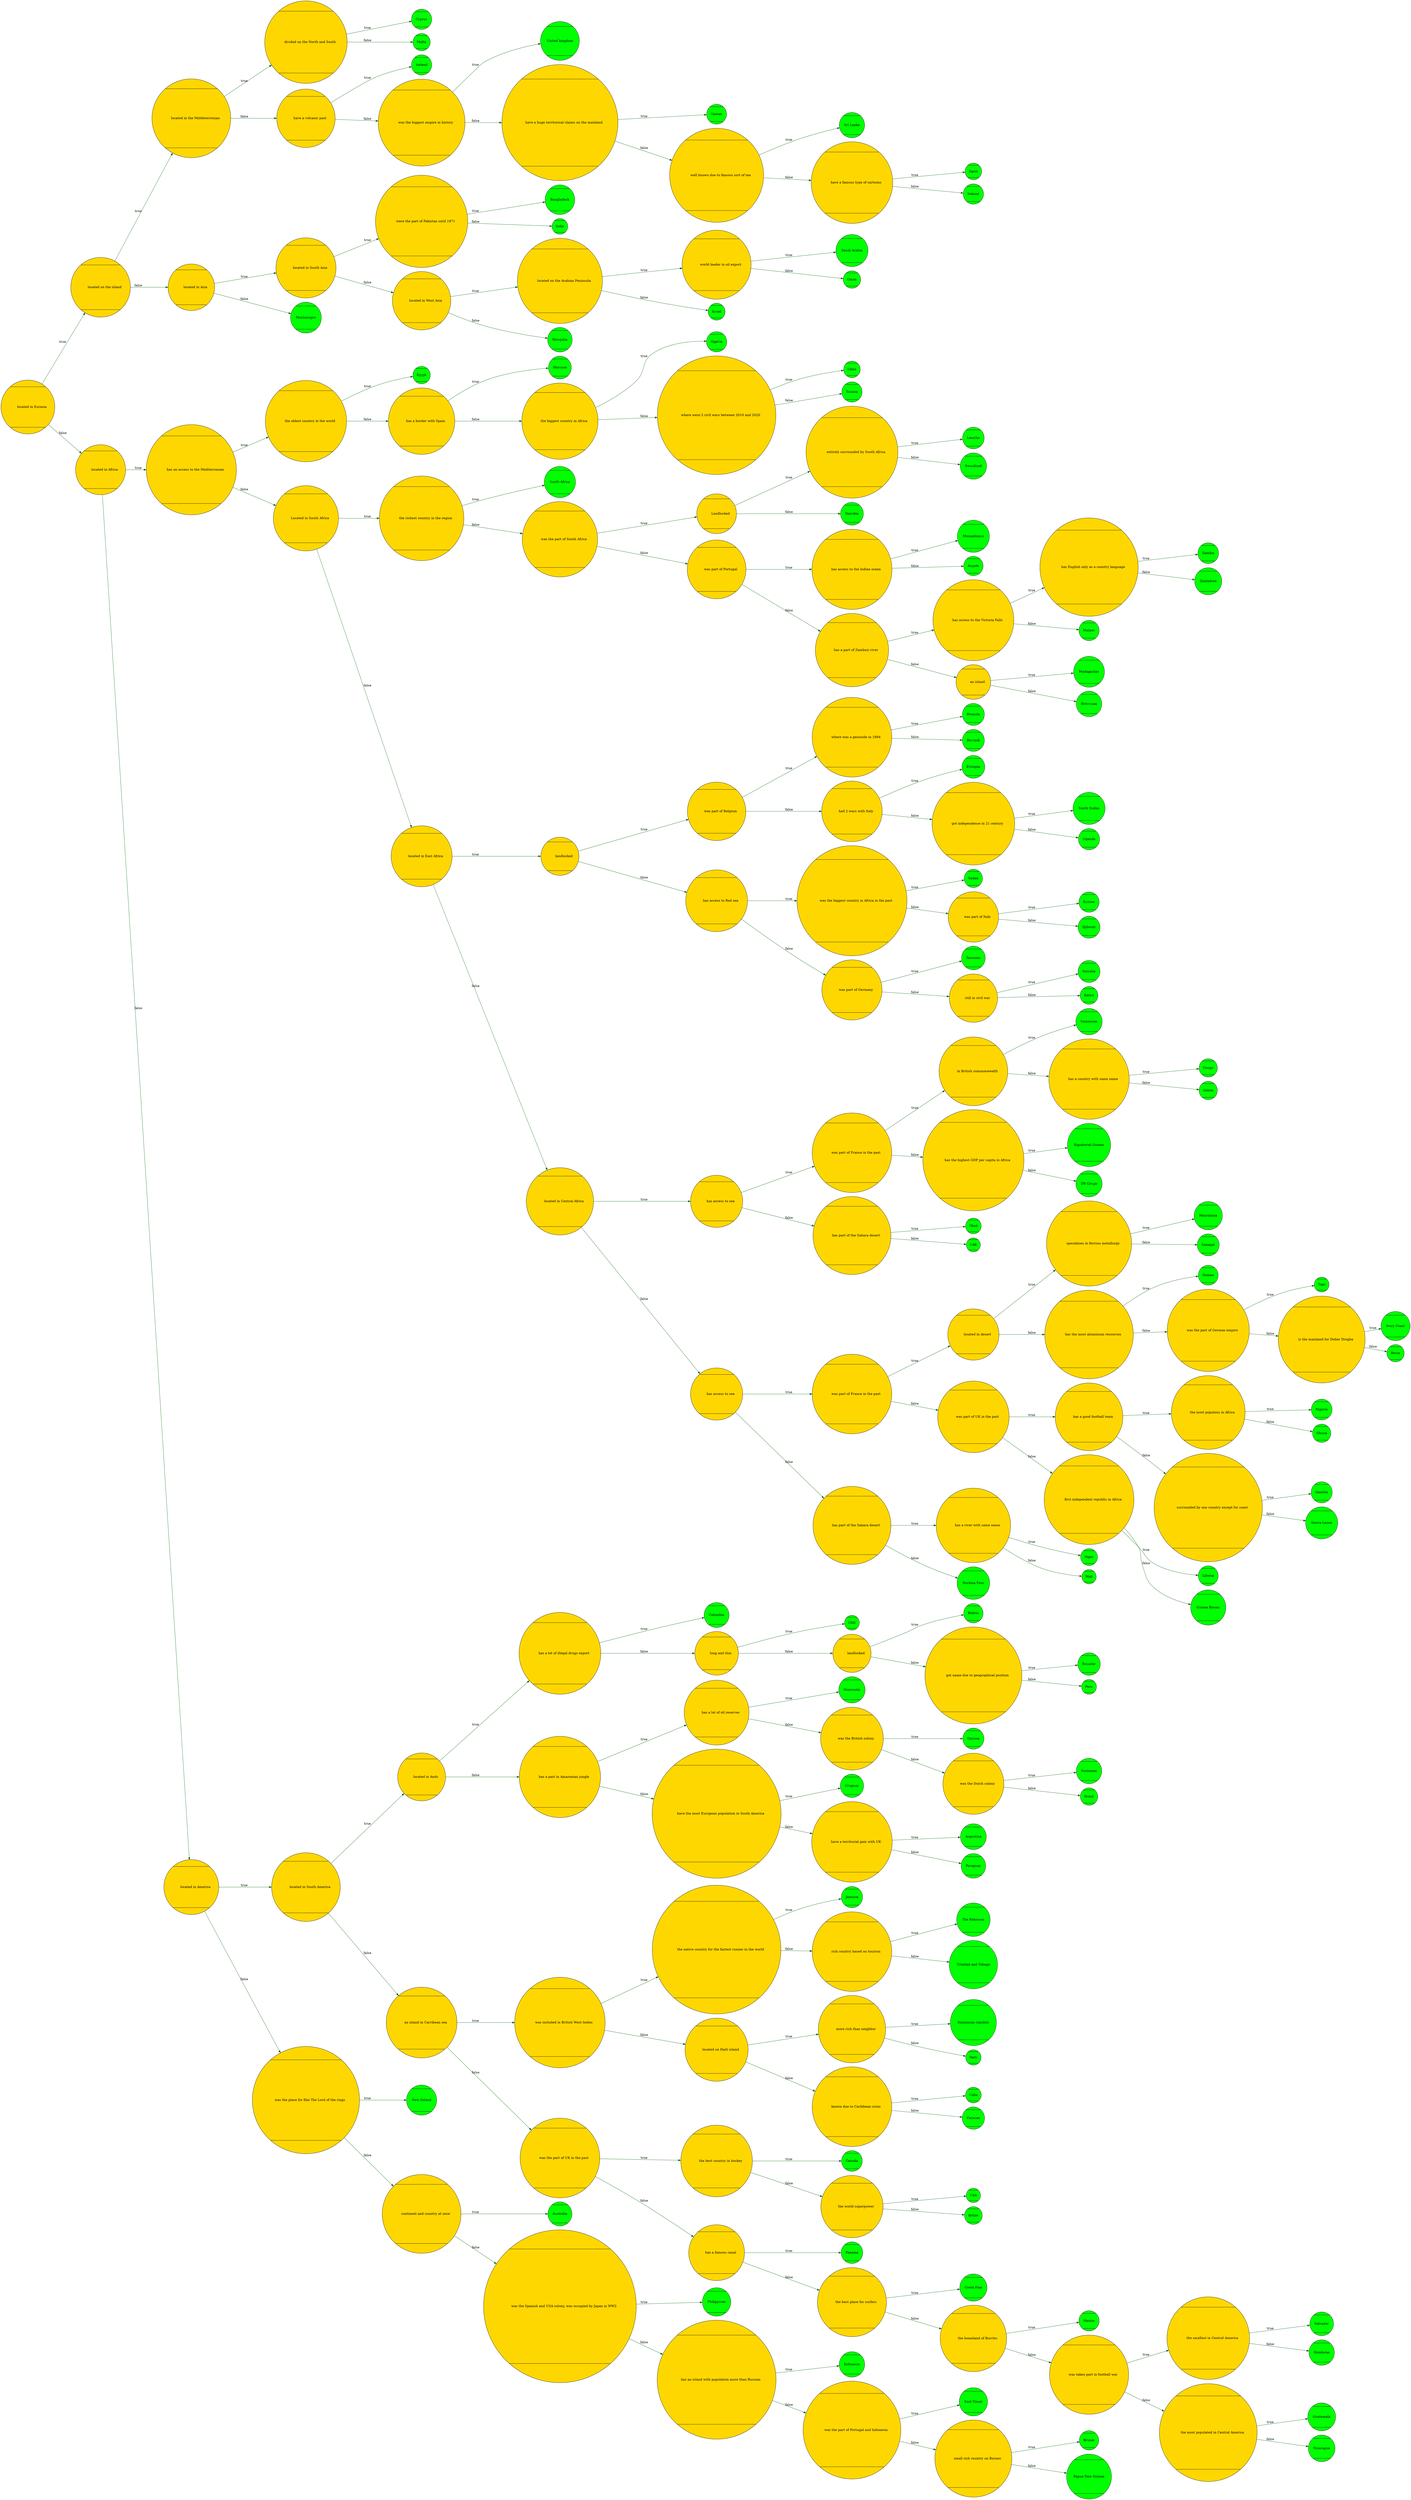 digraph G{
edge [color = "darkgreen"];
rankdir = "LR";
node [shape = Mcircle];
node [color = "#000000", shape = Mcircle];
node0x562afd119400[ style = "filled, rounded", fillcolor = "gold"]node0x562afd119400 [label="	located in Eurasia
"];
node0x562afd11b620[ style = "filled, rounded", fillcolor = "gold"]node0x562afd11b620 [label="	located on the island
"];
node0x562afd11b680[ style = "filled, rounded", fillcolor = "gold"]node0x562afd11b680 [label="	located in the Middeterrenian
"];
node0x562afd11b6e0[ style = "filled, rounded", fillcolor = "gold"]node0x562afd11b6e0 [label="	divided on the North and South
"];
node0x562afd11b740[ style = "filled, rounded", fillcolor = "lime"]node0x562afd11b740 [label="Cyprus
"];
node0x562afd11b7a0[ style = "filled, rounded", fillcolor = "lime"]node0x562afd11b7a0 [label="Malta
"];
node0x562afd11b800[ style = "filled, rounded", fillcolor = "gold"]node0x562afd11b800 [label="	have a volcanic past
"];
node0x562afd11b860[ style = "filled, rounded", fillcolor = "lime"]node0x562afd11b860 [label="Iceland
"];
node0x562afd11b8c0[ style = "filled, rounded", fillcolor = "gold"]node0x562afd11b8c0 [label="	was the biggest empire in history
"];
node0x562afd11b920[ style = "filled, rounded", fillcolor = "lime"]node0x562afd11b920 [label="United kingdom
"];
node0x562afd11b980[ style = "filled, rounded", fillcolor = "gold"]node0x562afd11b980 [label="	have a huge territorical claims on the mainland
"];
node0x562afd11b9e0[ style = "filled, rounded", fillcolor = "lime"]node0x562afd11b9e0 [label="Taiwan
"];
node0x562afd11ba40[ style = "filled, rounded", fillcolor = "gold"]node0x562afd11ba40 [label="	well known due to famous sort of tea
"];
node0x562afd11baa0[ style = "filled, rounded", fillcolor = "lime"]node0x562afd11baa0 [label="Sri Lanka
"];
node0x562afd11bb00[ style = "filled, rounded", fillcolor = "gold"]node0x562afd11bb00 [label="	have a famous type of cartoons
"];
node0x562afd11bb60[ style = "filled, rounded", fillcolor = "lime"]node0x562afd11bb60 [label="Japan
"];
node0x562afd11bbc0[ style = "filled, rounded", fillcolor = "lime"]node0x562afd11bbc0 [label="Ireland
"];
node0x562afd11bc20[ style = "filled, rounded", fillcolor = "gold"]node0x562afd11bc20 [label="	located in Asia
"];
node0x562afd11bc80[ style = "filled, rounded", fillcolor = "gold"]node0x562afd11bc80 [label="	located in South Asia
"];
node0x562afd11bce0[ style = "filled, rounded", fillcolor = "gold"]node0x562afd11bce0 [label="	were the part of Pakistan until 1971
"];
node0x562afd11bd40[ style = "filled, rounded", fillcolor = "lime"]node0x562afd11bd40 [label="Bangladesh
"];
node0x562afd11bda0[ style = "filled, rounded", fillcolor = "lime"]node0x562afd11bda0 [label="India
"];
node0x562afd11be00[ style = "filled, rounded", fillcolor = "gold"]node0x562afd11be00 [label="	located in West Asia
"];
node0x562afd11be60[ style = "filled, rounded", fillcolor = "gold"]node0x562afd11be60 [label="	located on the Arabian Peninsula
"];
node0x562afd11bec0[ style = "filled, rounded", fillcolor = "gold"]node0x562afd11bec0 [label="	world leader in oil export
"];
node0x562afd11bf20[ style = "filled, rounded", fillcolor = "lime"]node0x562afd11bf20 [label="Saudi Arabia
"];
node0x562afd11bf80[ style = "filled, rounded", fillcolor = "lime"]node0x562afd11bf80 [label="Oman
"];
node0x562afd11bfe0[ style = "filled, rounded", fillcolor = "lime"]node0x562afd11bfe0 [label="Israel
"];
node0x562afd11c040[ style = "filled, rounded", fillcolor = "lime"]node0x562afd11c040 [label="Mongolia
"];
node0x562afd11c0a0[ style = "filled, rounded", fillcolor = "lime"]node0x562afd11c0a0 [label="Montenegro
"];
node0x562afd11c100[ style = "filled, rounded", fillcolor = "gold"]node0x562afd11c100 [label="	located in Africa
"];
node0x562afd11c160[ style = "filled, rounded", fillcolor = "gold"]node0x562afd11c160 [label="	has an access to the Mediterranian
"];
node0x562afd11c1c0[ style = "filled, rounded", fillcolor = "gold"]node0x562afd11c1c0 [label="	the oldest country in the world
"];
node0x562afd11c220[ style = "filled, rounded", fillcolor = "lime"]node0x562afd11c220 [label="Egypt
"];
node0x562afd11c280[ style = "filled, rounded", fillcolor = "gold"]node0x562afd11c280 [label="	has a border with Spain
"];
node0x562afd11c2e0[ style = "filled, rounded", fillcolor = "lime"]node0x562afd11c2e0 [label="Morocco
"];
node0x562afd11c340[ style = "filled, rounded", fillcolor = "gold"]node0x562afd11c340 [label="	the biggest country in Africa
"];
node0x562afd11c3a0[ style = "filled, rounded", fillcolor = "lime"]node0x562afd11c3a0 [label="Algeria
"];
node0x562afd11c400[ style = "filled, rounded", fillcolor = "gold"]node0x562afd11c400 [label="	where were 2 civil wars between 2010 and 2020
"];
node0x562afd11c460[ style = "filled, rounded", fillcolor = "lime"]node0x562afd11c460 [label="Libya
"];
node0x562afd11c4c0[ style = "filled, rounded", fillcolor = "lime"]node0x562afd11c4c0 [label="Tunisia
"];
node0x562afd11c520[ style = "filled, rounded", fillcolor = "gold"]node0x562afd11c520 [label="	Located in South Africa
"];
node0x562afd11c580[ style = "filled, rounded", fillcolor = "gold"]node0x562afd11c580 [label="	the richest country in the region
"];
node0x562afd11c5e0[ style = "filled, rounded", fillcolor = "lime"]node0x562afd11c5e0 [label="South Africa
"];
node0x562afd11c640[ style = "filled, rounded", fillcolor = "gold"]node0x562afd11c640 [label="	was the part of South Africa
"];
node0x562afd11c6a0[ style = "filled, rounded", fillcolor = "gold"]node0x562afd11c6a0 [label="	Landlocked
"];
node0x562afd11c700[ style = "filled, rounded", fillcolor = "gold"]node0x562afd11c700 [label="	entirely surrounded by South Africa
"];
node0x562afd11c760[ style = "filled, rounded", fillcolor = "lime"]node0x562afd11c760 [label="Lesotho
"];
node0x562afd11c7c0[ style = "filled, rounded", fillcolor = "lime"]node0x562afd11c7c0 [label="Swaziland
"];
node0x562afd11c820[ style = "filled, rounded", fillcolor = "lime"]node0x562afd11c820 [label="Namibia
"];
node0x562afd11c880[ style = "filled, rounded", fillcolor = "gold"]node0x562afd11c880 [label="	was part of Portugal
"];
node0x562afd11c8e0[ style = "filled, rounded", fillcolor = "gold"]node0x562afd11c8e0 [label="	has access to the Indian ocean
"];
node0x562afd11c940[ style = "filled, rounded", fillcolor = "lime"]node0x562afd11c940 [label="Mozambique
"];
node0x562afd11c9a0[ style = "filled, rounded", fillcolor = "lime"]node0x562afd11c9a0 [label="Angola
"];
node0x562afd11ca00[ style = "filled, rounded", fillcolor = "gold"]node0x562afd11ca00 [label="	has a part of Zambezi river
"];
node0x562afd11ca60[ style = "filled, rounded", fillcolor = "gold"]node0x562afd11ca60 [label="	has access to the Victoria Falls
"];
node0x562afd11cac0[ style = "filled, rounded", fillcolor = "gold"]node0x562afd11cac0 [label="	has English only as a country language
"];
node0x562afd11cb20[ style = "filled, rounded", fillcolor = "lime"]node0x562afd11cb20 [label="Zambia
"];
node0x562afd11cb80[ style = "filled, rounded", fillcolor = "lime"]node0x562afd11cb80 [label="Zimbabwe
"];
node0x562afd11cbe0[ style = "filled, rounded", fillcolor = "lime"]node0x562afd11cbe0 [label="Malawi
"];
node0x562afd11cc40[ style = "filled, rounded", fillcolor = "gold"]node0x562afd11cc40 [label="	an island
"];
node0x562afd11cca0[ style = "filled, rounded", fillcolor = "lime"]node0x562afd11cca0 [label="Madagaskar
"];
node0x562afd11cd00[ style = "filled, rounded", fillcolor = "lime"]node0x562afd11cd00 [label="Botswana
"];
node0x562afd11cd60[ style = "filled, rounded", fillcolor = "gold"]node0x562afd11cd60 [label="	located in East Africa
"];
node0x562afd11cdc0[ style = "filled, rounded", fillcolor = "gold"]node0x562afd11cdc0 [label="	landlocked
"];
node0x562afd11ce20[ style = "filled, rounded", fillcolor = "gold"]node0x562afd11ce20 [label="	was part of Belgium
"];
node0x562afd11ce80[ style = "filled, rounded", fillcolor = "gold"]node0x562afd11ce80 [label="	where was a genocide in 1994
"];
node0x562afd11cee0[ style = "filled, rounded", fillcolor = "lime"]node0x562afd11cee0 [label="Rwanda
"];
node0x562afd11cf40[ style = "filled, rounded", fillcolor = "lime"]node0x562afd11cf40 [label="Burundi
"];
node0x562afd11cfa0[ style = "filled, rounded", fillcolor = "gold"]node0x562afd11cfa0 [label="	had 2 wars with Italy
"];
node0x562afd11d000[ style = "filled, rounded", fillcolor = "lime"]node0x562afd11d000 [label="Ethiopia
"];
node0x562afd11d060[ style = "filled, rounded", fillcolor = "gold"]node0x562afd11d060 [label="	got independence in 21 century
"];
node0x562afd11d0c0[ style = "filled, rounded", fillcolor = "lime"]node0x562afd11d0c0 [label="South Sudan
"];
node0x562afd11d120[ style = "filled, rounded", fillcolor = "lime"]node0x562afd11d120 [label="Uganda
"];
node0x562afd11d180[ style = "filled, rounded", fillcolor = "gold"]node0x562afd11d180 [label="	has access to Red sea
"];
node0x562afd11d1e0[ style = "filled, rounded", fillcolor = "gold"]node0x562afd11d1e0 [label="	was the biggest country in Africa in the past
"];
node0x562afd11d240[ style = "filled, rounded", fillcolor = "lime"]node0x562afd11d240 [label="Sudan
"];
node0x562afd11d2a0[ style = "filled, rounded", fillcolor = "gold"]node0x562afd11d2a0 [label="	was part of Italy
"];
node0x562afd11d300[ style = "filled, rounded", fillcolor = "lime"]node0x562afd11d300 [label="Eritrea
"];
node0x562afd11d360[ style = "filled, rounded", fillcolor = "lime"]node0x562afd11d360 [label="Djibouti
"];
node0x562afd11d3c0[ style = "filled, rounded", fillcolor = "gold"]node0x562afd11d3c0 [label="	was part of Germany
"];
node0x562afd11d420[ style = "filled, rounded", fillcolor = "lime"]node0x562afd11d420 [label="Tanzania
"];
node0x562afd11d480[ style = "filled, rounded", fillcolor = "gold"]node0x562afd11d480 [label="	still in civil war
"];
node0x562afd11d4e0[ style = "filled, rounded", fillcolor = "lime"]node0x562afd11d4e0 [label="Somalia
"];
node0x562afd11d540[ style = "filled, rounded", fillcolor = "lime"]node0x562afd11d540 [label="Kenya
"];
node0x562afd11d5a0[ style = "filled, rounded", fillcolor = "gold"]node0x562afd11d5a0 [label="	located in Central Africa
"];
node0x562afd11d600[ style = "filled, rounded", fillcolor = "gold"]node0x562afd11d600 [label="	has access to sea
"];
node0x562afd11d660[ style = "filled, rounded", fillcolor = "gold"]node0x562afd11d660 [label="	was part of France in the past
"];
node0x562afd11d6c0[ style = "filled, rounded", fillcolor = "gold"]node0x562afd11d6c0 [label="	in British commonwealth
"];
node0x562afd11d720[ style = "filled, rounded", fillcolor = "lime"]node0x562afd11d720 [label="Cameroon
"];
node0x562afd11d780[ style = "filled, rounded", fillcolor = "gold"]node0x562afd11d780 [label="	has a country with same name
"];
node0x562afd11d7e0[ style = "filled, rounded", fillcolor = "lime"]node0x562afd11d7e0 [label="Congo
"];
node0x562afd11d840[ style = "filled, rounded", fillcolor = "lime"]node0x562afd11d840 [label="Gabon
"];
node0x562afd11d8a0[ style = "filled, rounded", fillcolor = "gold"]node0x562afd11d8a0 [label="	has the highest GDP per capita in Africa
"];
node0x562afd11d900[ style = "filled, rounded", fillcolor = "lime"]node0x562afd11d900 [label="Equatorial Guinea
"];
node0x562afd11d960[ style = "filled, rounded", fillcolor = "lime"]node0x562afd11d960 [label="DR Congo
"];
node0x562afd11d9c0[ style = "filled, rounded", fillcolor = "gold"]node0x562afd11d9c0 [label="	has part of the Sahara desert
"];
node0x562afd11da20[ style = "filled, rounded", fillcolor = "lime"]node0x562afd11da20 [label="Chad
"];
node0x562afd11da80[ style = "filled, rounded", fillcolor = "lime"]node0x562afd11da80 [label="CAR
"];
node0x562afd11dae0[ style = "filled, rounded", fillcolor = "gold"]node0x562afd11dae0 [label="	has access to sea
"];
node0x562afd11db40[ style = "filled, rounded", fillcolor = "gold"]node0x562afd11db40 [label="	was part of France in the past
"];
node0x562afd11dba0[ style = "filled, rounded", fillcolor = "gold"]node0x562afd11dba0 [label="	located in desert
"];
node0x562afd11dc00[ style = "filled, rounded", fillcolor = "gold"]node0x562afd11dc00 [label="	specializes in ferrous metallurgy
"];
node0x562afd11dc60[ style = "filled, rounded", fillcolor = "lime"]node0x562afd11dc60 [label="Mauritania
"];
node0x562afd11dcc0[ style = "filled, rounded", fillcolor = "lime"]node0x562afd11dcc0 [label="Senegal
"];
node0x562afd11dd20[ style = "filled, rounded", fillcolor = "gold"]node0x562afd11dd20 [label="	has the most aluminium resources
"];
node0x562afd11dd80[ style = "filled, rounded", fillcolor = "lime"]node0x562afd11dd80 [label="Guinea
"];
node0x562afd11dde0[ style = "filled, rounded", fillcolor = "gold"]node0x562afd11dde0 [label="	was the part of German empire
"];
node0x562afd11de40[ style = "filled, rounded", fillcolor = "lime"]node0x562afd11de40 [label="Togo
"];
node0x562afd11dea0[ style = "filled, rounded", fillcolor = "gold"]node0x562afd11dea0 [label="	is the mainland for Didier Drogba
"];
node0x562afd11df00[ style = "filled, rounded", fillcolor = "lime"]node0x562afd11df00 [label="Ivory Coast
"];
node0x562afd11df60[ style = "filled, rounded", fillcolor = "lime"]node0x562afd11df60 [label="Benin
"];
node0x562afd11dfc0[ style = "filled, rounded", fillcolor = "gold"]node0x562afd11dfc0 [label="	was part of UK in the past
"];
node0x562afd11e020[ style = "filled, rounded", fillcolor = "gold"]node0x562afd11e020 [label="	has a good football team
"];
node0x562afd11e080[ style = "filled, rounded", fillcolor = "gold"]node0x562afd11e080 [label="	the most populous in Africa
"];
node0x562afd11e0e0[ style = "filled, rounded", fillcolor = "lime"]node0x562afd11e0e0 [label="Nigeria
"];
node0x562afd11e140[ style = "filled, rounded", fillcolor = "lime"]node0x562afd11e140 [label="Ghana
"];
node0x562afd11e1a0[ style = "filled, rounded", fillcolor = "gold"]node0x562afd11e1a0 [label="	surrounded by one country except for coast
"];
node0x562afd11e200[ style = "filled, rounded", fillcolor = "lime"]node0x562afd11e200 [label="Gambia
"];
node0x562afd11e260[ style = "filled, rounded", fillcolor = "lime"]node0x562afd11e260 [label="Sierra Leone
"];
node0x562afd11e2c0[ style = "filled, rounded", fillcolor = "gold"]node0x562afd11e2c0 [label="	first independent republic in Africa
"];
node0x562afd11e320[ style = "filled, rounded", fillcolor = "lime"]node0x562afd11e320 [label="Liberia
"];
node0x562afd11e380[ style = "filled, rounded", fillcolor = "lime"]node0x562afd11e380 [label="Guinea Bissau
"];
node0x562afd11e3e0[ style = "filled, rounded", fillcolor = "gold"]node0x562afd11e3e0 [label="	has part of the Sahara desert
"];
node0x562afd11e440[ style = "filled, rounded", fillcolor = "gold"]node0x562afd11e440 [label="	has a river with same name
"];
node0x562afd11e4a0[ style = "filled, rounded", fillcolor = "lime"]node0x562afd11e4a0 [label="Niger
"];
node0x562afd11e500[ style = "filled, rounded", fillcolor = "lime"]node0x562afd11e500 [label="Mali
"];
node0x562afd11e560[ style = "filled, rounded", fillcolor = "lime"]node0x562afd11e560 [label="Burkina Faso
"];
node0x562afd11e5c0[ style = "filled, rounded", fillcolor = "gold"]node0x562afd11e5c0 [label="	located in America
"];
node0x562afd11e620[ style = "filled, rounded", fillcolor = "gold"]node0x562afd11e620 [label="	located in South America
"];
node0x562afd11e680[ style = "filled, rounded", fillcolor = "gold"]node0x562afd11e680 [label="	located in Ands
"];
node0x562afd11e6e0[ style = "filled, rounded", fillcolor = "gold"]node0x562afd11e6e0 [label="	has a lot of illegal drugs export
"];
node0x562afd11e740[ style = "filled, rounded", fillcolor = "lime"]node0x562afd11e740 [label="Columbia
"];
node0x562afd11e7a0[ style = "filled, rounded", fillcolor = "gold"]node0x562afd11e7a0 [label="	long and thin
"];
node0x562afd11e800[ style = "filled, rounded", fillcolor = "lime"]node0x562afd11e800 [label="Chili
"];
node0x562afd11e860[ style = "filled, rounded", fillcolor = "gold"]node0x562afd11e860 [label="	landlocked
"];
node0x562afd11e8c0[ style = "filled, rounded", fillcolor = "lime"]node0x562afd11e8c0 [label="Bolivia
"];
node0x562afd11e920[ style = "filled, rounded", fillcolor = "gold"]node0x562afd11e920 [label="	got name due to geographical position
"];
node0x562afd11e980[ style = "filled, rounded", fillcolor = "lime"]node0x562afd11e980 [label="Ecuador
"];
node0x562afd11e9e0[ style = "filled, rounded", fillcolor = "lime"]node0x562afd11e9e0 [label="Peru
"];
node0x562afd11ea40[ style = "filled, rounded", fillcolor = "gold"]node0x562afd11ea40 [label="	has a part in Amazonian jungle
"];
node0x562afd11eaa0[ style = "filled, rounded", fillcolor = "gold"]node0x562afd11eaa0 [label="	has a lot of oil reserves
"];
node0x562afd11eb00[ style = "filled, rounded", fillcolor = "lime"]node0x562afd11eb00 [label="Venezuela
"];
node0x562afd11eb60[ style = "filled, rounded", fillcolor = "gold"]node0x562afd11eb60 [label="	was the British colony
"];
node0x562afd11ebc0[ style = "filled, rounded", fillcolor = "lime"]node0x562afd11ebc0 [label="Guyana
"];
node0x562afd11ec20[ style = "filled, rounded", fillcolor = "gold"]node0x562afd11ec20 [label="	was the Dutch colony
"];
node0x562afd11ec80[ style = "filled, rounded", fillcolor = "lime"]node0x562afd11ec80 [label="Suriname
"];
node0x562afd11ece0[ style = "filled, rounded", fillcolor = "lime"]node0x562afd11ece0 [label="Brazil
"];
node0x562afd11ed40[ style = "filled, rounded", fillcolor = "gold"]node0x562afd11ed40 [label="	have the most European population in South America
"];
node0x562afd11eda0[ style = "filled, rounded", fillcolor = "lime"]node0x562afd11eda0 [label="Uruguay
"];
node0x562afd11ee00[ style = "filled, rounded", fillcolor = "gold"]node0x562afd11ee00 [label="	have a territorial gain with UK
"];
node0x562afd11ee60[ style = "filled, rounded", fillcolor = "lime"]node0x562afd11ee60 [label="Argentina
"];
node0x562afd11eec0[ style = "filled, rounded", fillcolor = "lime"]node0x562afd11eec0 [label="Paraguay
"];
node0x562afd11ef20[ style = "filled, rounded", fillcolor = "gold"]node0x562afd11ef20 [label="	an island in Carribean sea
"];
node0x562afd11ef80[ style = "filled, rounded", fillcolor = "gold"]node0x562afd11ef80 [label="	was included in British West Indies
"];
node0x562afd11efe0[ style = "filled, rounded", fillcolor = "gold"]node0x562afd11efe0 [label="	the native country for the fastest runner in the world
"];
node0x562afd11f040[ style = "filled, rounded", fillcolor = "lime"]node0x562afd11f040 [label="Jamaica
"];
node0x562afd11f0a0[ style = "filled, rounded", fillcolor = "gold"]node0x562afd11f0a0 [label="	rich country based on tourism
"];
node0x562afd11f100[ style = "filled, rounded", fillcolor = "lime"]node0x562afd11f100 [label="The Bahamas
"];
node0x562afd11f160[ style = "filled, rounded", fillcolor = "lime"]node0x562afd11f160 [label="Trinidad and Tobago
"];
node0x562afd11f1c0[ style = "filled, rounded", fillcolor = "gold"]node0x562afd11f1c0 [label="	located on Haiti island
"];
node0x562afd11f220[ style = "filled, rounded", fillcolor = "gold"]node0x562afd11f220 [label="	more rich than neighbor
"];
node0x562afd11f280[ style = "filled, rounded", fillcolor = "lime"]node0x562afd11f280 [label="Dominican republic
"];
node0x562afd11f2e0[ style = "filled, rounded", fillcolor = "lime"]node0x562afd11f2e0 [label="Haiti
"];
node0x562afd11f340[ style = "filled, rounded", fillcolor = "gold"]node0x562afd11f340 [label="	known due to Caribbean crisis
"];
node0x562afd11f3a0[ style = "filled, rounded", fillcolor = "lime"]node0x562afd11f3a0 [label="Cuba
"];
node0x562afd11f400[ style = "filled, rounded", fillcolor = "lime"]node0x562afd11f400 [label="Curacao
"];
node0x562afd11f460[ style = "filled, rounded", fillcolor = "gold"]node0x562afd11f460 [label="	was the part of UK in the past
"];
node0x562afd11f4c0[ style = "filled, rounded", fillcolor = "gold"]node0x562afd11f4c0 [label="	the best country in hockey
"];
node0x562afd11f520[ style = "filled, rounded", fillcolor = "lime"]node0x562afd11f520 [label="Canada
"];
node0x562afd11f580[ style = "filled, rounded", fillcolor = "gold"]node0x562afd11f580 [label="	the world superpower
"];
node0x562afd11f5e0[ style = "filled, rounded", fillcolor = "lime"]node0x562afd11f5e0 [label="USA
"];
node0x562afd11f640[ style = "filled, rounded", fillcolor = "lime"]node0x562afd11f640 [label="Belize
"];
node0x562afd11f6a0[ style = "filled, rounded", fillcolor = "gold"]node0x562afd11f6a0 [label="	has a famous canal
"];
node0x562afd11f700[ style = "filled, rounded", fillcolor = "lime"]node0x562afd11f700 [label="Panama
"];
node0x562afd11f760[ style = "filled, rounded", fillcolor = "gold"]node0x562afd11f760 [label="	the best place for surfers
"];
node0x562afd11f7c0[ style = "filled, rounded", fillcolor = "lime"]node0x562afd11f7c0 [label="Costa Rica
"];
node0x562afd11f820[ style = "filled, rounded", fillcolor = "gold"]node0x562afd11f820 [label="	the homeland of Burrito
"];
node0x562afd11f880[ style = "filled, rounded", fillcolor = "lime"]node0x562afd11f880 [label="Mexico
"];
node0x562afd11f8e0[ style = "filled, rounded", fillcolor = "gold"]node0x562afd11f8e0 [label="	was taken part in football war
"];
node0x562afd11f940[ style = "filled, rounded", fillcolor = "gold"]node0x562afd11f940 [label="	the smallest in Central America
"];
node0x562afd11f9a0[ style = "filled, rounded", fillcolor = "lime"]node0x562afd11f9a0 [label="Salvador
"];
node0x562afd11fa00[ style = "filled, rounded", fillcolor = "lime"]node0x562afd11fa00 [label="Honduras
"];
node0x562afd11fa60[ style = "filled, rounded", fillcolor = "gold"]node0x562afd11fa60 [label="	the most populated in Central America
"];
node0x562afd11fac0[ style = "filled, rounded", fillcolor = "lime"]node0x562afd11fac0 [label="Guatemala
"];
node0x562afd11fb20[ style = "filled, rounded", fillcolor = "lime"]node0x562afd11fb20 [label="Nicaragua
"];
node0x562afd11fb80[ style = "filled, rounded", fillcolor = "gold"]node0x562afd11fb80 [label="	was the place for film The Lord of the rings
"];
node0x562afd11fbe0[ style = "filled, rounded", fillcolor = "lime"]node0x562afd11fbe0 [label="New Zeland
"];
node0x562afd11fc40[ style = "filled, rounded", fillcolor = "gold"]node0x562afd11fc40 [label="	continent and country at once
"];
node0x562afd11fca0[ style = "filled, rounded", fillcolor = "lime"]node0x562afd11fca0 [label="Australia
"];
node0x562afd11fd00[ style = "filled, rounded", fillcolor = "gold"]node0x562afd11fd00 [label="	was the Spanish and USA colony, was occupied by Japan in WW2
"];
node0x562afd11fd60[ style = "filled, rounded", fillcolor = "lime"]node0x562afd11fd60 [label="Philippines
"];
node0x562afd11fdc0[ style = "filled, rounded", fillcolor = "gold"]node0x562afd11fdc0 [label="	has an island with population more than Russian
"];
node0x562afd11fe20[ style = "filled, rounded", fillcolor = "lime"]node0x562afd11fe20 [label="Indonesia
"];
node0x562afd11fe80[ style = "filled, rounded", fillcolor = "gold"]node0x562afd11fe80 [label="	was the part of Portugal and Indonesia
"];
node0x562afd11fee0[ style = "filled, rounded", fillcolor = "lime"]node0x562afd11fee0 [label="East Timor
"];
node0x562afd11ff40[ style = "filled, rounded", fillcolor = "gold"]node0x562afd11ff40 [label="	small rich country on Borneo
"];
node0x562afd11ffa0[ style = "filled, rounded", fillcolor = "lime"]node0x562afd11ffa0 [label="Brunei
"];
node0x562afd120000[ style = "filled, rounded", fillcolor = "lime"]node0x562afd120000 [label="Papua New Guinea
"];
node0x562afd119400 -> node0x562afd11c100 [label="false"];
node0x562afd11c100 -> node0x562afd11e5c0 [label="false"];
node0x562afd11e5c0 -> node0x562afd11fb80 [label="false"];
node0x562afd11fb80 -> node0x562afd11fc40 [label="false"];
node0x562afd11fc40 -> node0x562afd11fd00 [label="false"];
node0x562afd11fd00 -> node0x562afd11fdc0 [label="false"];
node0x562afd11fdc0 -> node0x562afd11fe80 [label="false"];
node0x562afd11fe80 -> node0x562afd11ff40 [label="false"];
node0x562afd11ff40 -> node0x562afd120000 [label="false"];
node0x562afd11ff40 -> node0x562afd11ffa0 [label="true"];
node0x562afd11fe80 -> node0x562afd11fee0 [label="true"];
node0x562afd11fdc0 -> node0x562afd11fe20 [label="true"];
node0x562afd11fd00 -> node0x562afd11fd60 [label="true"];
node0x562afd11fc40 -> node0x562afd11fca0 [label="true"];
node0x562afd11fb80 -> node0x562afd11fbe0 [label="true"];
node0x562afd11e5c0 -> node0x562afd11e620 [label="true"];
node0x562afd11e620 -> node0x562afd11ef20 [label="false"];
node0x562afd11ef20 -> node0x562afd11f460 [label="false"];
node0x562afd11f460 -> node0x562afd11f6a0 [label="false"];
node0x562afd11f6a0 -> node0x562afd11f760 [label="false"];
node0x562afd11f760 -> node0x562afd11f820 [label="false"];
node0x562afd11f820 -> node0x562afd11f8e0 [label="false"];
node0x562afd11f8e0 -> node0x562afd11fa60 [label="false"];
node0x562afd11fa60 -> node0x562afd11fb20 [label="false"];
node0x562afd11fa60 -> node0x562afd11fac0 [label="true"];
node0x562afd11f8e0 -> node0x562afd11f940 [label="true"];
node0x562afd11f940 -> node0x562afd11fa00 [label="false"];
node0x562afd11f940 -> node0x562afd11f9a0 [label="true"];
node0x562afd11f820 -> node0x562afd11f880 [label="true"];
node0x562afd11f760 -> node0x562afd11f7c0 [label="true"];
node0x562afd11f6a0 -> node0x562afd11f700 [label="true"];
node0x562afd11f460 -> node0x562afd11f4c0 [label="true"];
node0x562afd11f4c0 -> node0x562afd11f580 [label="false"];
node0x562afd11f580 -> node0x562afd11f640 [label="false"];
node0x562afd11f580 -> node0x562afd11f5e0 [label="true"];
node0x562afd11f4c0 -> node0x562afd11f520 [label="true"];
node0x562afd11ef20 -> node0x562afd11ef80 [label="true"];
node0x562afd11ef80 -> node0x562afd11f1c0 [label="false"];
node0x562afd11f1c0 -> node0x562afd11f340 [label="false"];
node0x562afd11f340 -> node0x562afd11f400 [label="false"];
node0x562afd11f340 -> node0x562afd11f3a0 [label="true"];
node0x562afd11f1c0 -> node0x562afd11f220 [label="true"];
node0x562afd11f220 -> node0x562afd11f2e0 [label="false"];
node0x562afd11f220 -> node0x562afd11f280 [label="true"];
node0x562afd11ef80 -> node0x562afd11efe0 [label="true"];
node0x562afd11efe0 -> node0x562afd11f0a0 [label="false"];
node0x562afd11f0a0 -> node0x562afd11f160 [label="false"];
node0x562afd11f0a0 -> node0x562afd11f100 [label="true"];
node0x562afd11efe0 -> node0x562afd11f040 [label="true"];
node0x562afd11e620 -> node0x562afd11e680 [label="true"];
node0x562afd11e680 -> node0x562afd11ea40 [label="false"];
node0x562afd11ea40 -> node0x562afd11ed40 [label="false"];
node0x562afd11ed40 -> node0x562afd11ee00 [label="false"];
node0x562afd11ee00 -> node0x562afd11eec0 [label="false"];
node0x562afd11ee00 -> node0x562afd11ee60 [label="true"];
node0x562afd11ed40 -> node0x562afd11eda0 [label="true"];
node0x562afd11ea40 -> node0x562afd11eaa0 [label="true"];
node0x562afd11eaa0 -> node0x562afd11eb60 [label="false"];
node0x562afd11eb60 -> node0x562afd11ec20 [label="false"];
node0x562afd11ec20 -> node0x562afd11ece0 [label="false"];
node0x562afd11ec20 -> node0x562afd11ec80 [label="true"];
node0x562afd11eb60 -> node0x562afd11ebc0 [label="true"];
node0x562afd11eaa0 -> node0x562afd11eb00 [label="true"];
node0x562afd11e680 -> node0x562afd11e6e0 [label="true"];
node0x562afd11e6e0 -> node0x562afd11e7a0 [label="false"];
node0x562afd11e7a0 -> node0x562afd11e860 [label="false"];
node0x562afd11e860 -> node0x562afd11e920 [label="false"];
node0x562afd11e920 -> node0x562afd11e9e0 [label="false"];
node0x562afd11e920 -> node0x562afd11e980 [label="true"];
node0x562afd11e860 -> node0x562afd11e8c0 [label="true"];
node0x562afd11e7a0 -> node0x562afd11e800 [label="true"];
node0x562afd11e6e0 -> node0x562afd11e740 [label="true"];
node0x562afd11c100 -> node0x562afd11c160 [label="true"];
node0x562afd11c160 -> node0x562afd11c520 [label="false"];
node0x562afd11c520 -> node0x562afd11cd60 [label="false"];
node0x562afd11cd60 -> node0x562afd11d5a0 [label="false"];
node0x562afd11d5a0 -> node0x562afd11dae0 [label="false"];
node0x562afd11dae0 -> node0x562afd11e3e0 [label="false"];
node0x562afd11e3e0 -> node0x562afd11e560 [label="false"];
node0x562afd11e3e0 -> node0x562afd11e440 [label="true"];
node0x562afd11e440 -> node0x562afd11e500 [label="false"];
node0x562afd11e440 -> node0x562afd11e4a0 [label="true"];
node0x562afd11dae0 -> node0x562afd11db40 [label="true"];
node0x562afd11db40 -> node0x562afd11dfc0 [label="false"];
node0x562afd11dfc0 -> node0x562afd11e2c0 [label="false"];
node0x562afd11e2c0 -> node0x562afd11e380 [label="false"];
node0x562afd11e2c0 -> node0x562afd11e320 [label="true"];
node0x562afd11dfc0 -> node0x562afd11e020 [label="true"];
node0x562afd11e020 -> node0x562afd11e1a0 [label="false"];
node0x562afd11e1a0 -> node0x562afd11e260 [label="false"];
node0x562afd11e1a0 -> node0x562afd11e200 [label="true"];
node0x562afd11e020 -> node0x562afd11e080 [label="true"];
node0x562afd11e080 -> node0x562afd11e140 [label="false"];
node0x562afd11e080 -> node0x562afd11e0e0 [label="true"];
node0x562afd11db40 -> node0x562afd11dba0 [label="true"];
node0x562afd11dba0 -> node0x562afd11dd20 [label="false"];
node0x562afd11dd20 -> node0x562afd11dde0 [label="false"];
node0x562afd11dde0 -> node0x562afd11dea0 [label="false"];
node0x562afd11dea0 -> node0x562afd11df60 [label="false"];
node0x562afd11dea0 -> node0x562afd11df00 [label="true"];
node0x562afd11dde0 -> node0x562afd11de40 [label="true"];
node0x562afd11dd20 -> node0x562afd11dd80 [label="true"];
node0x562afd11dba0 -> node0x562afd11dc00 [label="true"];
node0x562afd11dc00 -> node0x562afd11dcc0 [label="false"];
node0x562afd11dc00 -> node0x562afd11dc60 [label="true"];
node0x562afd11d5a0 -> node0x562afd11d600 [label="true"];
node0x562afd11d600 -> node0x562afd11d9c0 [label="false"];
node0x562afd11d9c0 -> node0x562afd11da80 [label="false"];
node0x562afd11d9c0 -> node0x562afd11da20 [label="true"];
node0x562afd11d600 -> node0x562afd11d660 [label="true"];
node0x562afd11d660 -> node0x562afd11d8a0 [label="false"];
node0x562afd11d8a0 -> node0x562afd11d960 [label="false"];
node0x562afd11d8a0 -> node0x562afd11d900 [label="true"];
node0x562afd11d660 -> node0x562afd11d6c0 [label="true"];
node0x562afd11d6c0 -> node0x562afd11d780 [label="false"];
node0x562afd11d780 -> node0x562afd11d840 [label="false"];
node0x562afd11d780 -> node0x562afd11d7e0 [label="true"];
node0x562afd11d6c0 -> node0x562afd11d720 [label="true"];
node0x562afd11cd60 -> node0x562afd11cdc0 [label="true"];
node0x562afd11cdc0 -> node0x562afd11d180 [label="false"];
node0x562afd11d180 -> node0x562afd11d3c0 [label="false"];
node0x562afd11d3c0 -> node0x562afd11d480 [label="false"];
node0x562afd11d480 -> node0x562afd11d540 [label="false"];
node0x562afd11d480 -> node0x562afd11d4e0 [label="true"];
node0x562afd11d3c0 -> node0x562afd11d420 [label="true"];
node0x562afd11d180 -> node0x562afd11d1e0 [label="true"];
node0x562afd11d1e0 -> node0x562afd11d2a0 [label="false"];
node0x562afd11d2a0 -> node0x562afd11d360 [label="false"];
node0x562afd11d2a0 -> node0x562afd11d300 [label="true"];
node0x562afd11d1e0 -> node0x562afd11d240 [label="true"];
node0x562afd11cdc0 -> node0x562afd11ce20 [label="true"];
node0x562afd11ce20 -> node0x562afd11cfa0 [label="false"];
node0x562afd11cfa0 -> node0x562afd11d060 [label="false"];
node0x562afd11d060 -> node0x562afd11d120 [label="false"];
node0x562afd11d060 -> node0x562afd11d0c0 [label="true"];
node0x562afd11cfa0 -> node0x562afd11d000 [label="true"];
node0x562afd11ce20 -> node0x562afd11ce80 [label="true"];
node0x562afd11ce80 -> node0x562afd11cf40 [label="false"];
node0x562afd11ce80 -> node0x562afd11cee0 [label="true"];
node0x562afd11c520 -> node0x562afd11c580 [label="true"];
node0x562afd11c580 -> node0x562afd11c640 [label="false"];
node0x562afd11c640 -> node0x562afd11c880 [label="false"];
node0x562afd11c880 -> node0x562afd11ca00 [label="false"];
node0x562afd11ca00 -> node0x562afd11cc40 [label="false"];
node0x562afd11cc40 -> node0x562afd11cd00 [label="false"];
node0x562afd11cc40 -> node0x562afd11cca0 [label="true"];
node0x562afd11ca00 -> node0x562afd11ca60 [label="true"];
node0x562afd11ca60 -> node0x562afd11cbe0 [label="false"];
node0x562afd11ca60 -> node0x562afd11cac0 [label="true"];
node0x562afd11cac0 -> node0x562afd11cb80 [label="false"];
node0x562afd11cac0 -> node0x562afd11cb20 [label="true"];
node0x562afd11c880 -> node0x562afd11c8e0 [label="true"];
node0x562afd11c8e0 -> node0x562afd11c9a0 [label="false"];
node0x562afd11c8e0 -> node0x562afd11c940 [label="true"];
node0x562afd11c640 -> node0x562afd11c6a0 [label="true"];
node0x562afd11c6a0 -> node0x562afd11c820 [label="false"];
node0x562afd11c6a0 -> node0x562afd11c700 [label="true"];
node0x562afd11c700 -> node0x562afd11c7c0 [label="false"];
node0x562afd11c700 -> node0x562afd11c760 [label="true"];
node0x562afd11c580 -> node0x562afd11c5e0 [label="true"];
node0x562afd11c160 -> node0x562afd11c1c0 [label="true"];
node0x562afd11c1c0 -> node0x562afd11c280 [label="false"];
node0x562afd11c280 -> node0x562afd11c340 [label="false"];
node0x562afd11c340 -> node0x562afd11c400 [label="false"];
node0x562afd11c400 -> node0x562afd11c4c0 [label="false"];
node0x562afd11c400 -> node0x562afd11c460 [label="true"];
node0x562afd11c340 -> node0x562afd11c3a0 [label="true"];
node0x562afd11c280 -> node0x562afd11c2e0 [label="true"];
node0x562afd11c1c0 -> node0x562afd11c220 [label="true"];
node0x562afd119400 -> node0x562afd11b620 [label="true"];
node0x562afd11b620 -> node0x562afd11bc20 [label="false"];
node0x562afd11bc20 -> node0x562afd11c0a0 [label="false"];
node0x562afd11bc20 -> node0x562afd11bc80 [label="true"];
node0x562afd11bc80 -> node0x562afd11be00 [label="false"];
node0x562afd11be00 -> node0x562afd11c040 [label="false"];
node0x562afd11be00 -> node0x562afd11be60 [label="true"];
node0x562afd11be60 -> node0x562afd11bfe0 [label="false"];
node0x562afd11be60 -> node0x562afd11bec0 [label="true"];
node0x562afd11bec0 -> node0x562afd11bf80 [label="false"];
node0x562afd11bec0 -> node0x562afd11bf20 [label="true"];
node0x562afd11bc80 -> node0x562afd11bce0 [label="true"];
node0x562afd11bce0 -> node0x562afd11bda0 [label="false"];
node0x562afd11bce0 -> node0x562afd11bd40 [label="true"];
node0x562afd11b620 -> node0x562afd11b680 [label="true"];
node0x562afd11b680 -> node0x562afd11b800 [label="false"];
node0x562afd11b800 -> node0x562afd11b8c0 [label="false"];
node0x562afd11b8c0 -> node0x562afd11b980 [label="false"];
node0x562afd11b980 -> node0x562afd11ba40 [label="false"];
node0x562afd11ba40 -> node0x562afd11bb00 [label="false"];
node0x562afd11bb00 -> node0x562afd11bbc0 [label="false"];
node0x562afd11bb00 -> node0x562afd11bb60 [label="true"];
node0x562afd11ba40 -> node0x562afd11baa0 [label="true"];
node0x562afd11b980 -> node0x562afd11b9e0 [label="true"];
node0x562afd11b8c0 -> node0x562afd11b920 [label="true"];
node0x562afd11b800 -> node0x562afd11b860 [label="true"];
node0x562afd11b680 -> node0x562afd11b6e0 [label="true"];
node0x562afd11b6e0 -> node0x562afd11b7a0 [label="false"];
node0x562afd11b6e0 -> node0x562afd11b740 [label="true"];
}
